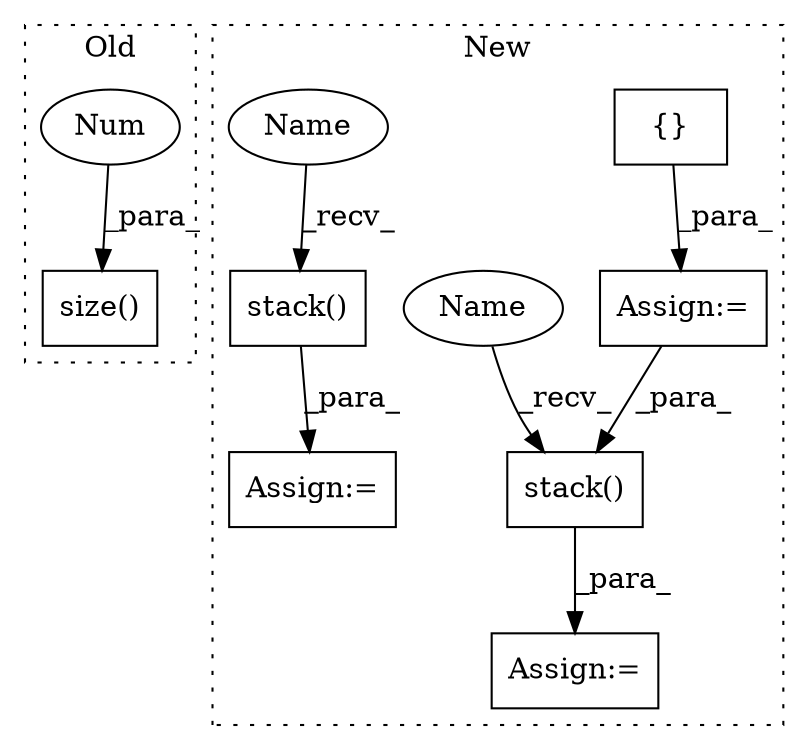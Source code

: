 digraph G {
subgraph cluster0 {
1 [label="size()" a="75" s="17583,17598" l="14,1" shape="box"];
3 [label="Num" a="76" s="17597" l="1" shape="ellipse"];
label = "Old";
style="dotted";
}
subgraph cluster1 {
2 [label="stack()" a="75" s="18942,18963" l="12,8" shape="box"];
4 [label="{}" a="59" s="18756,18756" l="2,1" shape="box"];
5 [label="Assign:=" a="68" s="18939" l="3" shape="box"];
6 [label="Assign:=" a="68" s="18753" l="3" shape="box"];
7 [label="stack()" a="75" s="18896,18914" l="12,8" shape="box"];
8 [label="Assign:=" a="68" s="18893" l="3" shape="box"];
9 [label="Name" a="87" s="18942" l="5" shape="ellipse"];
10 [label="Name" a="87" s="18896" l="5" shape="ellipse"];
label = "New";
style="dotted";
}
2 -> 5 [label="_para_"];
3 -> 1 [label="_para_"];
4 -> 6 [label="_para_"];
6 -> 2 [label="_para_"];
7 -> 8 [label="_para_"];
9 -> 2 [label="_recv_"];
10 -> 7 [label="_recv_"];
}